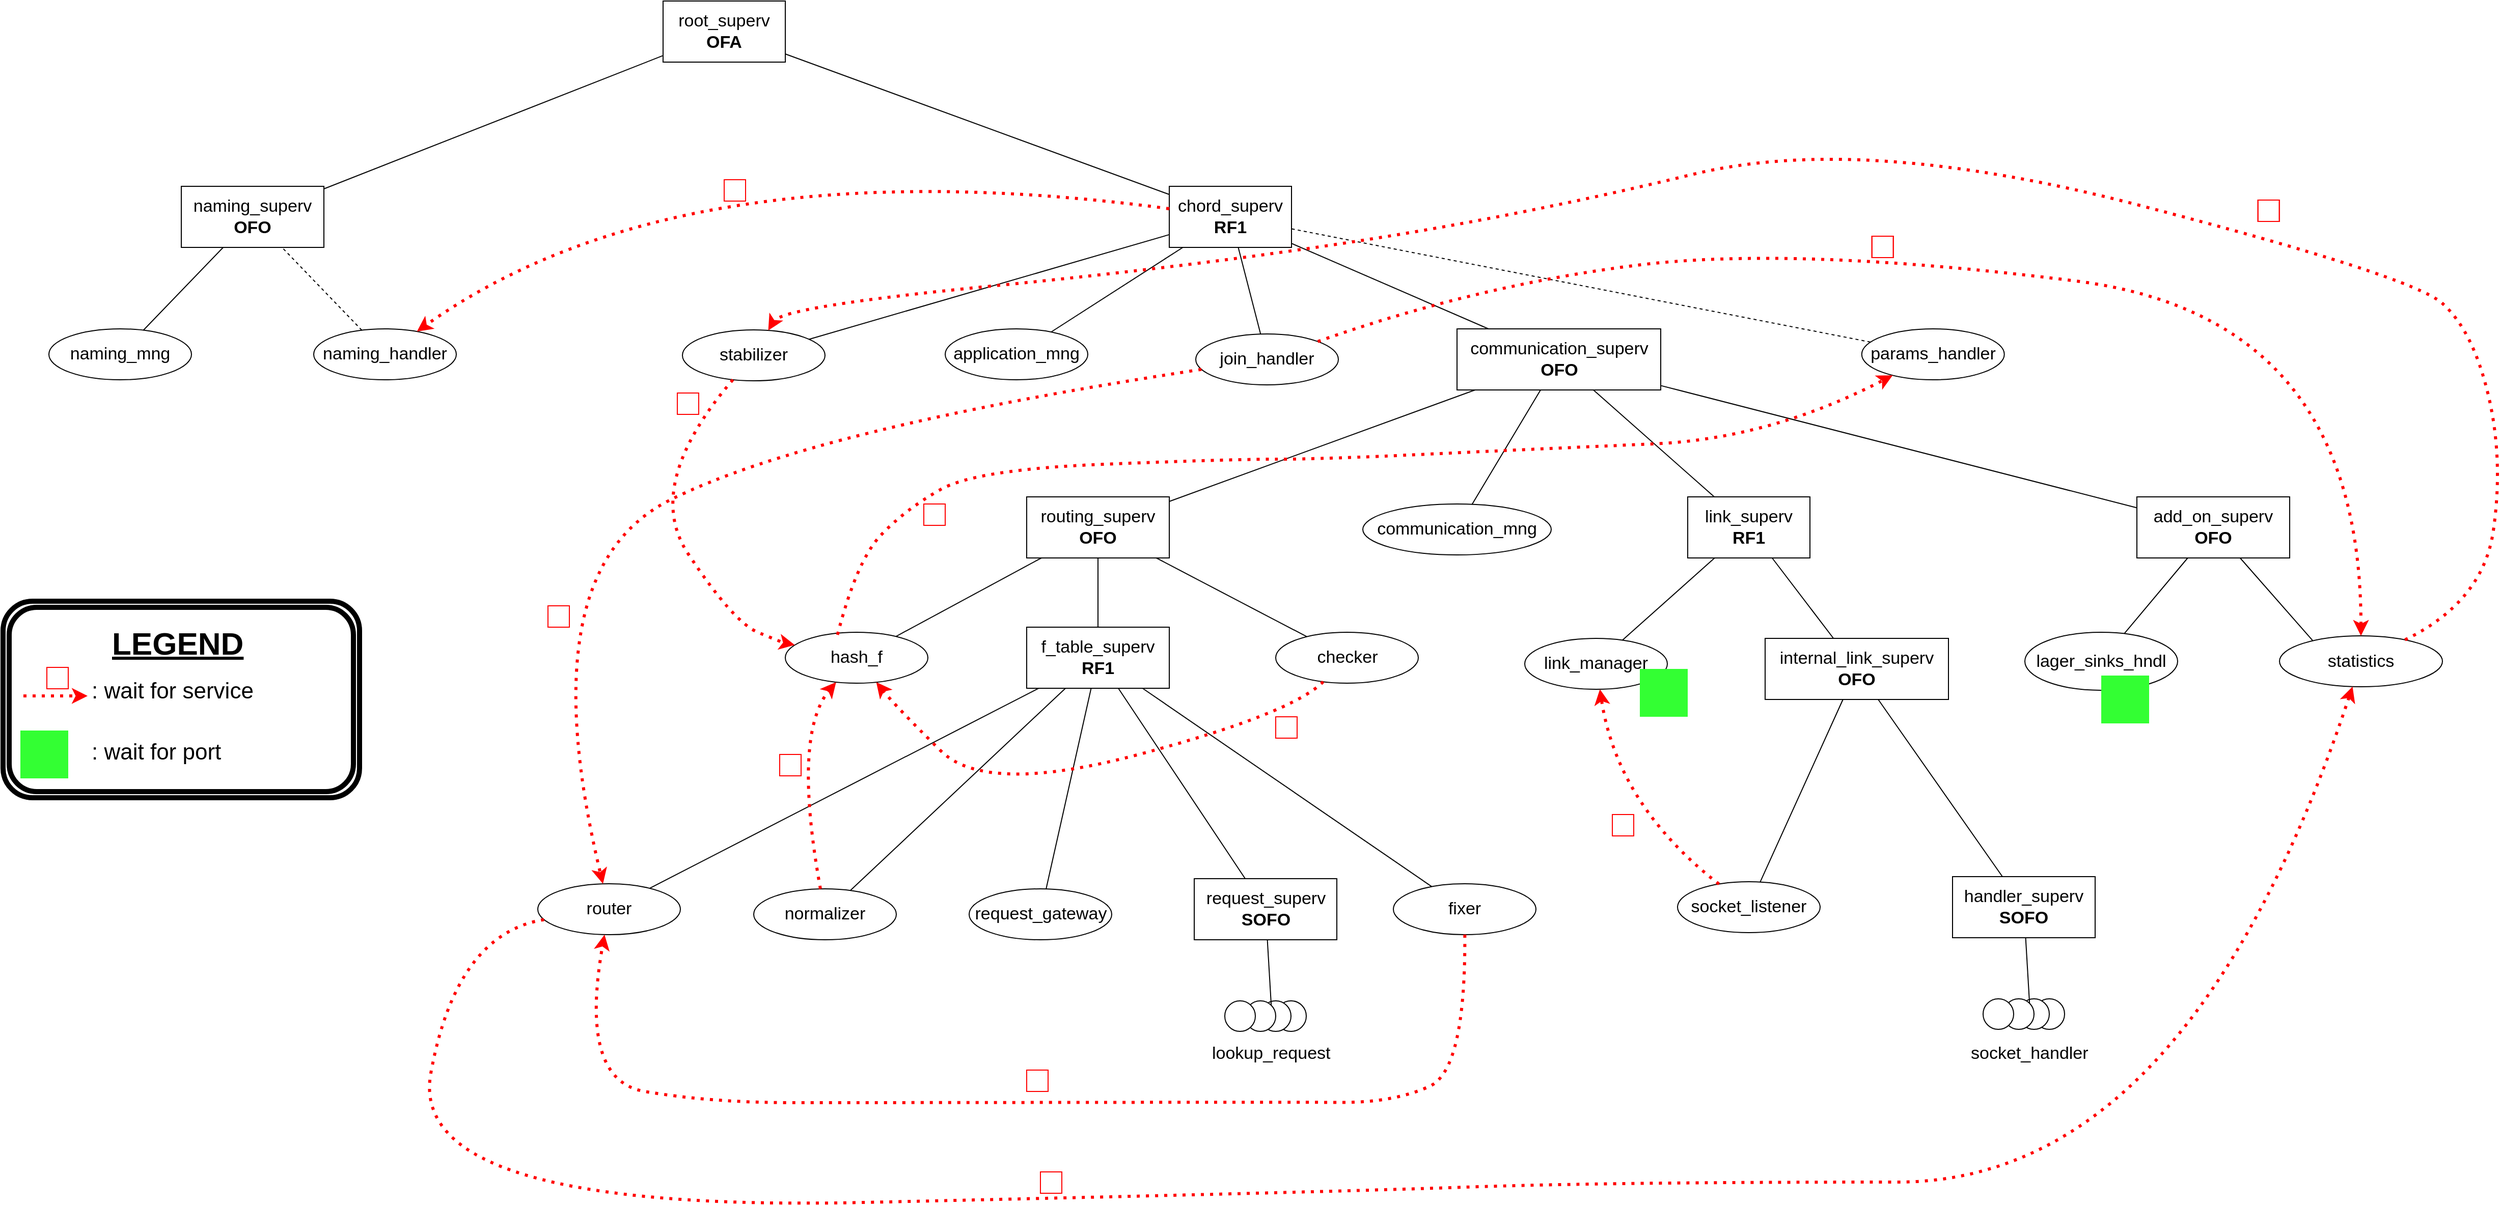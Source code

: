 <mxfile version="10.7.5" type="device"><diagram id="ulch2BXpHVSLUryjpFEZ" name="Page-1"><mxGraphModel dx="3627" dy="1343" grid="1" gridSize="10" guides="1" tooltips="1" connect="1" arrows="1" fold="1" page="1" pageScale="1" pageWidth="827" pageHeight="1169" math="0" shadow="0"><root><mxCell id="0"/><mxCell id="1" parent="0"/><mxCell id="vji254vvrbNpMWSNUum8-1" value="root_superv&lt;br&gt;&lt;b&gt;OFA&lt;/b&gt;" style="rounded=0;whiteSpace=wrap;html=1;fontSize=17;" vertex="1" parent="1"><mxGeometry x="353" y="40" width="120" height="60" as="geometry"/></mxCell><mxCell id="vji254vvrbNpMWSNUum8-2" value="naming_superv&lt;br&gt;&lt;b&gt;OFO&lt;/b&gt;" style="rounded=0;whiteSpace=wrap;html=1;fontSize=17;" vertex="1" parent="1"><mxGeometry x="-120" y="222" width="140" height="60" as="geometry"/></mxCell><mxCell id="vji254vvrbNpMWSNUum8-3" value="chord_superv&lt;br&gt;&lt;b&gt;RF1&lt;/b&gt;" style="rounded=0;whiteSpace=wrap;html=1;fontSize=17;" vertex="1" parent="1"><mxGeometry x="850" y="222" width="120" height="60" as="geometry"/></mxCell><mxCell id="vji254vvrbNpMWSNUum8-4" value="naming_mng" style="ellipse;whiteSpace=wrap;html=1;fontSize=17;" vertex="1" parent="1"><mxGeometry x="-250" y="362" width="140" height="50" as="geometry"/></mxCell><mxCell id="vji254vvrbNpMWSNUum8-5" value="naming_handler" style="ellipse;whiteSpace=wrap;html=1;fontSize=17;" vertex="1" parent="1"><mxGeometry x="10" y="362" width="140" height="50" as="geometry"/></mxCell><mxCell id="vji254vvrbNpMWSNUum8-6" value="" style="endArrow=none;html=1;fontSize=17;" edge="1" parent="1" source="vji254vvrbNpMWSNUum8-4" target="vji254vvrbNpMWSNUum8-2"><mxGeometry width="50" height="50" relative="1" as="geometry"><mxPoint x="-250" y="472" as="sourcePoint"/><mxPoint x="-200" y="422" as="targetPoint"/></mxGeometry></mxCell><mxCell id="vji254vvrbNpMWSNUum8-7" value="" style="endArrow=none;dashed=1;html=1;fontSize=17;" edge="1" parent="1" source="vji254vvrbNpMWSNUum8-5" target="vji254vvrbNpMWSNUum8-2"><mxGeometry width="50" height="50" relative="1" as="geometry"><mxPoint x="-40" y="372" as="sourcePoint"/><mxPoint x="10" y="322" as="targetPoint"/></mxGeometry></mxCell><mxCell id="vji254vvrbNpMWSNUum8-8" value="stabilizer" style="ellipse;whiteSpace=wrap;html=1;fontSize=17;" vertex="1" parent="1"><mxGeometry x="372" y="363" width="140" height="50" as="geometry"/></mxCell><mxCell id="vji254vvrbNpMWSNUum8-9" value="application_mng" style="ellipse;whiteSpace=wrap;html=1;fontSize=17;" vertex="1" parent="1"><mxGeometry x="630" y="362" width="140" height="50" as="geometry"/></mxCell><mxCell id="vji254vvrbNpMWSNUum8-10" value="join_handler" style="ellipse;whiteSpace=wrap;html=1;fontSize=17;" vertex="1" parent="1"><mxGeometry x="876" y="367" width="140" height="50" as="geometry"/></mxCell><mxCell id="vji254vvrbNpMWSNUum8-11" value="params_handler" style="ellipse;whiteSpace=wrap;html=1;fontSize=17;" vertex="1" parent="1"><mxGeometry x="1529.857" y="362" width="140" height="50" as="geometry"/></mxCell><mxCell id="vji254vvrbNpMWSNUum8-12" value="communication_superv&lt;br&gt;&lt;b&gt;OFO&lt;/b&gt;" style="rounded=0;whiteSpace=wrap;html=1;fontSize=17;" vertex="1" parent="1"><mxGeometry x="1132.5" y="362" width="200" height="60" as="geometry"/></mxCell><mxCell id="vji254vvrbNpMWSNUum8-13" value="" style="endArrow=none;html=1;fontSize=17;" edge="1" parent="1" source="vji254vvrbNpMWSNUum8-8" target="vji254vvrbNpMWSNUum8-3"><mxGeometry width="50" height="50" relative="1" as="geometry"><mxPoint x="735" y="342" as="sourcePoint"/><mxPoint x="785" y="292" as="targetPoint"/></mxGeometry></mxCell><mxCell id="vji254vvrbNpMWSNUum8-14" value="" style="endArrow=none;html=1;fontSize=17;" edge="1" parent="1" source="vji254vvrbNpMWSNUum8-9" target="vji254vvrbNpMWSNUum8-3"><mxGeometry width="50" height="50" relative="1" as="geometry"><mxPoint x="734.13" y="380.173" as="sourcePoint"/><mxPoint x="872.857" y="292" as="targetPoint"/></mxGeometry></mxCell><mxCell id="vji254vvrbNpMWSNUum8-15" value="" style="endArrow=none;html=1;fontSize=17;" edge="1" parent="1" source="vji254vvrbNpMWSNUum8-10" target="vji254vvrbNpMWSNUum8-3"><mxGeometry width="50" height="50" relative="1" as="geometry"><mxPoint x="744.13" y="390.173" as="sourcePoint"/><mxPoint x="882.857" y="302" as="targetPoint"/></mxGeometry></mxCell><mxCell id="vji254vvrbNpMWSNUum8-16" value="" style="endArrow=none;html=1;fontSize=17;" edge="1" parent="1" source="vji254vvrbNpMWSNUum8-12" target="vji254vvrbNpMWSNUum8-3"><mxGeometry width="50" height="50" relative="1" as="geometry"><mxPoint x="950.13" y="372.173" as="sourcePoint"/><mxPoint x="1088.857" y="284" as="targetPoint"/></mxGeometry></mxCell><mxCell id="vji254vvrbNpMWSNUum8-17" value="" style="endArrow=none;dashed=1;html=1;fontSize=17;" edge="1" parent="1" source="vji254vvrbNpMWSNUum8-11" target="vji254vvrbNpMWSNUum8-3"><mxGeometry width="50" height="50" relative="1" as="geometry"><mxPoint x="650" y="492" as="sourcePoint"/><mxPoint x="700" y="442" as="targetPoint"/></mxGeometry></mxCell><mxCell id="vji254vvrbNpMWSNUum8-18" value="routing_superv&lt;br&gt;&lt;b&gt;OFO&lt;/b&gt;" style="rounded=0;whiteSpace=wrap;html=1;fontSize=17;" vertex="1" parent="1"><mxGeometry x="710" y="527" width="140" height="60" as="geometry"/></mxCell><mxCell id="vji254vvrbNpMWSNUum8-19" value="communication_mng" style="ellipse;whiteSpace=wrap;html=1;fontSize=17;" vertex="1" parent="1"><mxGeometry x="1040" y="534" width="185" height="50" as="geometry"/></mxCell><mxCell id="vji254vvrbNpMWSNUum8-20" value="link_superv&lt;br&gt;&lt;b&gt;RF1&lt;/b&gt;" style="rounded=0;whiteSpace=wrap;html=1;fontSize=17;" vertex="1" parent="1"><mxGeometry x="1359" y="527" width="120" height="60" as="geometry"/></mxCell><mxCell id="vji254vvrbNpMWSNUum8-21" value="" style="endArrow=none;html=1;fontSize=17;" edge="1" parent="1" source="vji254vvrbNpMWSNUum8-18" target="vji254vvrbNpMWSNUum8-12"><mxGeometry width="50" height="50" relative="1" as="geometry"><mxPoint x="760.13" y="540.173" as="sourcePoint"/><mxPoint x="898.857" y="452" as="targetPoint"/></mxGeometry></mxCell><mxCell id="vji254vvrbNpMWSNUum8-22" value="" style="endArrow=none;html=1;fontSize=17;" edge="1" parent="1" source="vji254vvrbNpMWSNUum8-19" target="vji254vvrbNpMWSNUum8-12"><mxGeometry width="50" height="50" relative="1" as="geometry"><mxPoint x="959.474" y="562" as="sourcePoint"/><mxPoint x="1130.526" y="432" as="targetPoint"/></mxGeometry></mxCell><mxCell id="vji254vvrbNpMWSNUum8-23" value="" style="endArrow=none;html=1;fontSize=17;" edge="1" parent="1" source="vji254vvrbNpMWSNUum8-20" target="vji254vvrbNpMWSNUum8-12"><mxGeometry width="50" height="50" relative="1" as="geometry"><mxPoint x="969.474" y="572" as="sourcePoint"/><mxPoint x="1140.526" y="442" as="targetPoint"/></mxGeometry></mxCell><mxCell id="vji254vvrbNpMWSNUum8-24" value="hash_f" style="ellipse;whiteSpace=wrap;html=1;fontSize=17;" vertex="1" parent="1"><mxGeometry x="473" y="660" width="140" height="50" as="geometry"/></mxCell><mxCell id="vji254vvrbNpMWSNUum8-25" value="f_table_superv&lt;br&gt;&lt;b&gt;RF1&lt;/b&gt;" style="rounded=0;whiteSpace=wrap;html=1;fontSize=17;" vertex="1" parent="1"><mxGeometry x="710" y="655" width="140" height="60" as="geometry"/></mxCell><mxCell id="vji254vvrbNpMWSNUum8-26" value="checker" style="ellipse;whiteSpace=wrap;html=1;fontSize=17;" vertex="1" parent="1"><mxGeometry x="954.5" y="660" width="140" height="50" as="geometry"/></mxCell><mxCell id="vji254vvrbNpMWSNUum8-27" value="" style="endArrow=none;html=1;fontSize=17;" edge="1" parent="1" source="vji254vvrbNpMWSNUum8-24" target="vji254vvrbNpMWSNUum8-18"><mxGeometry width="50" height="50" relative="1" as="geometry"><mxPoint x="478.974" y="722" as="sourcePoint"/><mxPoint x="650.026" y="592" as="targetPoint"/></mxGeometry></mxCell><mxCell id="vji254vvrbNpMWSNUum8-28" value="" style="endArrow=none;html=1;fontSize=17;" edge="1" parent="1" source="vji254vvrbNpMWSNUum8-25" target="vji254vvrbNpMWSNUum8-18"><mxGeometry width="50" height="50" relative="1" as="geometry"><mxPoint x="839.474" y="572" as="sourcePoint"/><mxPoint x="1011" y="442" as="targetPoint"/></mxGeometry></mxCell><mxCell id="vji254vvrbNpMWSNUum8-29" value="" style="endArrow=none;html=1;fontSize=17;" edge="1" parent="1" source="vji254vvrbNpMWSNUum8-26" target="vji254vvrbNpMWSNUum8-18"><mxGeometry width="50" height="50" relative="1" as="geometry"><mxPoint x="849.474" y="582" as="sourcePoint"/><mxPoint x="1020.526" y="452" as="targetPoint"/></mxGeometry></mxCell><mxCell id="vji254vvrbNpMWSNUum8-30" value="router" style="ellipse;whiteSpace=wrap;html=1;fontSize=17;" vertex="1" parent="1"><mxGeometry x="230" y="907" width="140" height="50" as="geometry"/></mxCell><mxCell id="vji254vvrbNpMWSNUum8-31" value="request_gateway" style="ellipse;whiteSpace=wrap;html=1;fontSize=17;" vertex="1" parent="1"><mxGeometry x="653.5" y="912" width="140" height="50" as="geometry"/></mxCell><mxCell id="vji254vvrbNpMWSNUum8-32" value="request_superv&lt;br&gt;&lt;b&gt;SOFO&lt;/b&gt;" style="rounded=0;whiteSpace=wrap;html=1;fontSize=17;" vertex="1" parent="1"><mxGeometry x="874.5" y="902" width="140" height="60" as="geometry"/></mxCell><mxCell id="vji254vvrbNpMWSNUum8-33" value="fixer" style="ellipse;whiteSpace=wrap;html=1;fontSize=17;" vertex="1" parent="1"><mxGeometry x="1070" y="907" width="140" height="50" as="geometry"/></mxCell><mxCell id="vji254vvrbNpMWSNUum8-34" value="" style="endArrow=none;html=1;fontSize=17;" edge="1" parent="1" source="vji254vvrbNpMWSNUum8-30" target="vji254vvrbNpMWSNUum8-25"><mxGeometry width="50" height="50" relative="1" as="geometry"><mxPoint x="400" y="1032" as="sourcePoint"/><mxPoint x="450" y="982" as="targetPoint"/></mxGeometry></mxCell><mxCell id="vji254vvrbNpMWSNUum8-35" value="" style="endArrow=none;html=1;fontSize=17;" edge="1" parent="1" source="vji254vvrbNpMWSNUum8-31" target="vji254vvrbNpMWSNUum8-25"><mxGeometry width="50" height="50" relative="1" as="geometry"><mxPoint x="587.696" y="919.04" as="sourcePoint"/><mxPoint x="753.684" y="782" as="targetPoint"/></mxGeometry></mxCell><mxCell id="vji254vvrbNpMWSNUum8-36" value="" style="endArrow=none;html=1;fontSize=17;" edge="1" parent="1" source="vji254vvrbNpMWSNUum8-32" target="vji254vvrbNpMWSNUum8-25"><mxGeometry width="50" height="50" relative="1" as="geometry"><mxPoint x="597.696" y="929.04" as="sourcePoint"/><mxPoint x="763.684" y="792" as="targetPoint"/></mxGeometry></mxCell><mxCell id="vji254vvrbNpMWSNUum8-37" value="" style="endArrow=none;html=1;fontSize=17;" edge="1" parent="1" source="vji254vvrbNpMWSNUum8-33" target="vji254vvrbNpMWSNUum8-25"><mxGeometry width="50" height="50" relative="1" as="geometry"><mxPoint x="607.696" y="939.04" as="sourcePoint"/><mxPoint x="773.684" y="802" as="targetPoint"/></mxGeometry></mxCell><mxCell id="vji254vvrbNpMWSNUum8-38" value="" style="ellipse;whiteSpace=wrap;html=1;aspect=fixed;fontSize=17;" vertex="1" parent="1"><mxGeometry x="954.5" y="1022" width="30" height="30" as="geometry"/></mxCell><mxCell id="vji254vvrbNpMWSNUum8-39" value="" style="ellipse;whiteSpace=wrap;html=1;aspect=fixed;fontSize=17;" vertex="1" parent="1"><mxGeometry x="939.5" y="1022" width="30" height="30" as="geometry"/></mxCell><mxCell id="vji254vvrbNpMWSNUum8-40" value="" style="ellipse;whiteSpace=wrap;html=1;aspect=fixed;fontSize=17;" vertex="1" parent="1"><mxGeometry x="924.5" y="1022" width="30" height="30" as="geometry"/></mxCell><mxCell id="vji254vvrbNpMWSNUum8-41" value="" style="ellipse;whiteSpace=wrap;html=1;aspect=fixed;fontSize=17;" vertex="1" parent="1"><mxGeometry x="904.5" y="1022" width="30" height="30" as="geometry"/></mxCell><mxCell id="vji254vvrbNpMWSNUum8-42" value="" style="endArrow=none;html=1;fontSize=17;exitX=1;exitY=0;exitDx=0;exitDy=0;" edge="1" parent="1" source="vji254vvrbNpMWSNUum8-40" target="vji254vvrbNpMWSNUum8-32"><mxGeometry width="50" height="50" relative="1" as="geometry"><mxPoint x="813.487" y="917.207" as="sourcePoint"/><mxPoint x="863.447" y="782" as="targetPoint"/></mxGeometry></mxCell><mxCell id="vji254vvrbNpMWSNUum8-43" value="link_manager" style="ellipse;whiteSpace=wrap;html=1;fontSize=17;" vertex="1" parent="1"><mxGeometry x="1199" y="666" width="140" height="50" as="geometry"/></mxCell><mxCell id="vji254vvrbNpMWSNUum8-44" value="" style="endArrow=none;html=1;fontSize=17;" edge="1" parent="1" source="vji254vvrbNpMWSNUum8-43" target="vji254vvrbNpMWSNUum8-20"><mxGeometry width="50" height="50" relative="1" as="geometry"><mxPoint x="1070.478" y="565.052" as="sourcePoint"/><mxPoint x="1045.526" y="430" as="targetPoint"/></mxGeometry></mxCell><mxCell id="vji254vvrbNpMWSNUum8-45" value="internal_link_superv&lt;br&gt;&lt;b&gt;OFO&lt;/b&gt;" style="rounded=0;whiteSpace=wrap;html=1;fontSize=17;" vertex="1" parent="1"><mxGeometry x="1435" y="666" width="180" height="60" as="geometry"/></mxCell><mxCell id="vji254vvrbNpMWSNUum8-46" value="" style="endArrow=none;html=1;fontSize=17;" edge="1" parent="1" source="vji254vvrbNpMWSNUum8-45" target="vji254vvrbNpMWSNUum8-20"><mxGeometry width="50" height="50" relative="1" as="geometry"><mxPoint x="1235.859" y="726.136" as="sourcePoint"/><mxPoint x="1333.636" y="615" as="targetPoint"/></mxGeometry></mxCell><mxCell id="vji254vvrbNpMWSNUum8-47" value="socket_listener" style="ellipse;whiteSpace=wrap;html=1;fontSize=17;" vertex="1" parent="1"><mxGeometry x="1349" y="905" width="140" height="50" as="geometry"/></mxCell><mxCell id="vji254vvrbNpMWSNUum8-48" value="handler_superv&lt;br&gt;&lt;b&gt;SOFO&lt;/b&gt;" style="rounded=0;whiteSpace=wrap;html=1;fontSize=17;" vertex="1" parent="1"><mxGeometry x="1619" y="900" width="140" height="60" as="geometry"/></mxCell><mxCell id="vji254vvrbNpMWSNUum8-49" value="" style="ellipse;whiteSpace=wrap;html=1;aspect=fixed;fontSize=17;" vertex="1" parent="1"><mxGeometry x="1699" y="1020" width="30" height="30" as="geometry"/></mxCell><mxCell id="vji254vvrbNpMWSNUum8-50" value="" style="ellipse;whiteSpace=wrap;html=1;aspect=fixed;fontSize=17;" vertex="1" parent="1"><mxGeometry x="1684" y="1020" width="30" height="30" as="geometry"/></mxCell><mxCell id="vji254vvrbNpMWSNUum8-51" value="" style="ellipse;whiteSpace=wrap;html=1;aspect=fixed;fontSize=17;" vertex="1" parent="1"><mxGeometry x="1669" y="1020" width="30" height="30" as="geometry"/></mxCell><mxCell id="vji254vvrbNpMWSNUum8-52" value="" style="ellipse;whiteSpace=wrap;html=1;aspect=fixed;fontSize=17;" vertex="1" parent="1"><mxGeometry x="1649" y="1020" width="30" height="30" as="geometry"/></mxCell><mxCell id="vji254vvrbNpMWSNUum8-53" value="" style="endArrow=none;html=1;fontSize=17;exitX=1;exitY=0;exitDx=0;exitDy=0;" edge="1" parent="1" source="vji254vvrbNpMWSNUum8-51" target="vji254vvrbNpMWSNUum8-48"><mxGeometry width="50" height="50" relative="1" as="geometry"><mxPoint x="1507.987" y="915.207" as="sourcePoint"/><mxPoint x="1557.947" y="780" as="targetPoint"/></mxGeometry></mxCell><mxCell id="vji254vvrbNpMWSNUum8-54" value="" style="endArrow=none;html=1;fontSize=17;" edge="1" parent="1" source="vji254vvrbNpMWSNUum8-47" target="vji254vvrbNpMWSNUum8-45"><mxGeometry width="50" height="50" relative="1" as="geometry"><mxPoint x="1209" y="1120" as="sourcePoint"/><mxPoint x="1469" y="810" as="targetPoint"/></mxGeometry></mxCell><mxCell id="vji254vvrbNpMWSNUum8-55" value="" style="endArrow=none;html=1;fontSize=17;" edge="1" parent="1" source="vji254vvrbNpMWSNUum8-48" target="vji254vvrbNpMWSNUum8-45"><mxGeometry width="50" height="50" relative="1" as="geometry"><mxPoint x="1219" y="1130" as="sourcePoint"/><mxPoint x="1269" y="1080" as="targetPoint"/></mxGeometry></mxCell><mxCell id="vji254vvrbNpMWSNUum8-56" value="" style="endArrow=none;html=1;fontSize=17;" edge="1" parent="1" source="vji254vvrbNpMWSNUum8-2" target="vji254vvrbNpMWSNUum8-1"><mxGeometry width="50" height="50" relative="1" as="geometry"><mxPoint x="220" y="259.786" as="sourcePoint"/><mxPoint x="420" y="59.786" as="targetPoint"/></mxGeometry></mxCell><mxCell id="vji254vvrbNpMWSNUum8-57" value="" style="endArrow=none;html=1;fontSize=17;" edge="1" parent="1" source="vji254vvrbNpMWSNUum8-3" target="vji254vvrbNpMWSNUum8-1"><mxGeometry width="50" height="50" relative="1" as="geometry"><mxPoint x="230" y="269.786" as="sourcePoint"/><mxPoint x="430" y="69.786" as="targetPoint"/></mxGeometry></mxCell><mxCell id="vji254vvrbNpMWSNUum8-58" value="socket_handler" style="text;html=1;resizable=0;points=[];autosize=1;align=left;verticalAlign=top;spacingTop=-4;fontSize=17;" vertex="1" parent="1"><mxGeometry x="1635" y="1061" width="130" height="20" as="geometry"/></mxCell><mxCell id="vji254vvrbNpMWSNUum8-59" value="lookup_request" style="text;html=1;resizable=0;points=[];autosize=1;align=left;verticalAlign=top;spacingTop=-4;fontSize=17;" vertex="1" parent="1"><mxGeometry x="889.5" y="1061" width="130" height="20" as="geometry"/></mxCell><mxCell id="vji254vvrbNpMWSNUum8-60" value="add_on_superv&lt;br&gt;&lt;b&gt;OFO&lt;/b&gt;" style="rounded=0;whiteSpace=wrap;html=1;fontSize=17;" vertex="1" parent="1"><mxGeometry x="1800" y="527" width="150" height="60" as="geometry"/></mxCell><mxCell id="vji254vvrbNpMWSNUum8-61" value="" style="endArrow=none;html=1;fontSize=17;" edge="1" parent="1" source="vji254vvrbNpMWSNUum8-60" target="vji254vvrbNpMWSNUum8-12"><mxGeometry width="50" height="50" relative="1" as="geometry"><mxPoint x="1552.216" y="542" as="sourcePoint"/><mxPoint x="1369.784" y="417" as="targetPoint"/></mxGeometry></mxCell><mxCell id="vji254vvrbNpMWSNUum8-62" value="lager_sinks_hndl" style="ellipse;whiteSpace=wrap;html=1;fontSize=17;" vertex="1" parent="1"><mxGeometry x="1690" y="660" width="150" height="57" as="geometry"/></mxCell><mxCell id="vji254vvrbNpMWSNUum8-63" value="statistics" style="ellipse;whiteSpace=wrap;html=1;fontSize=17;" vertex="1" parent="1"><mxGeometry x="1940" y="663.5" width="160" height="50" as="geometry"/></mxCell><mxCell id="vji254vvrbNpMWSNUum8-64" value="" style="endArrow=none;html=1;fontSize=17;" edge="1" parent="1" source="vji254vvrbNpMWSNUum8-62" target="vji254vvrbNpMWSNUum8-60"><mxGeometry width="50" height="50" relative="1" as="geometry"><mxPoint x="1680" y="690" as="sourcePoint"/><mxPoint x="1686.923" y="607" as="targetPoint"/></mxGeometry></mxCell><mxCell id="vji254vvrbNpMWSNUum8-65" value="" style="endArrow=none;html=1;fontSize=17;" edge="1" parent="1" target="vji254vvrbNpMWSNUum8-60"><mxGeometry width="50" height="50" relative="1" as="geometry"><mxPoint x="1972.527" y="668.093" as="sourcePoint"/><mxPoint x="1909.923" y="612" as="targetPoint"/></mxGeometry></mxCell><mxCell id="vji254vvrbNpMWSNUum8-66" value="normalizer" style="ellipse;whiteSpace=wrap;html=1;fontSize=17;" vertex="1" parent="1"><mxGeometry x="442" y="912" width="140" height="50" as="geometry"/></mxCell><mxCell id="vji254vvrbNpMWSNUum8-67" value="" style="endArrow=none;html=1;fontSize=17;" edge="1" parent="1" source="vji254vvrbNpMWSNUum8-66" target="vji254vvrbNpMWSNUum8-25"><mxGeometry width="50" height="50" relative="1" as="geometry"><mxPoint x="356.939" y="923.453" as="sourcePoint"/><mxPoint x="720" y="779.708" as="targetPoint"/></mxGeometry></mxCell><mxCell id="vji254vvrbNpMWSNUum8-68" value="" style="curved=1;endArrow=classic;html=1;fontSize=17;strokeColor=#FF0000;dashed=1;dashPattern=1 2;strokeWidth=3;" edge="1" parent="1" source="vji254vvrbNpMWSNUum8-3" target="vji254vvrbNpMWSNUum8-5"><mxGeometry width="50" height="50" relative="1" as="geometry"><mxPoint x="680" y="262.046" as="sourcePoint"/><mxPoint x="297.167" y="385.815" as="targetPoint"/><Array as="points"><mxPoint x="370" y="180"/></Array></mxGeometry></mxCell><mxCell id="vji254vvrbNpMWSNUum8-69" value="" style="shape=image;html=1;verticalAlign=top;verticalLabelPosition=bottom;labelBackgroundColor=#ffffff;imageAspect=0;aspect=fixed;image=https://cdn2.iconfinder.com/data/icons/font-awesome/1792/hourglass-half-128.png;fontSize=17;fontColor=#33FF33;strokeWidth=1;imageBackground=#ffffff;imageBorder=#FF0000;" vertex="1" parent="1"><mxGeometry x="413" y="215.5" width="21" height="21" as="geometry"/></mxCell><mxCell id="vji254vvrbNpMWSNUum8-73" value="" style="curved=1;endArrow=classic;html=1;fontSize=17;strokeColor=#FF0000;dashed=1;dashPattern=1 2;strokeWidth=3;" edge="1" parent="1" source="vji254vvrbNpMWSNUum8-66" target="vji254vvrbNpMWSNUum8-24"><mxGeometry width="50" height="50" relative="1" as="geometry"><mxPoint x="770" y="605.0" as="sourcePoint"/><mxPoint x="30.177" y="735.442" as="targetPoint"/><Array as="points"><mxPoint x="480" y="760"/></Array></mxGeometry></mxCell><mxCell id="vji254vvrbNpMWSNUum8-74" value="" style="shape=image;html=1;verticalAlign=top;verticalLabelPosition=bottom;labelBackgroundColor=#ffffff;imageAspect=0;aspect=fixed;image=https://cdn2.iconfinder.com/data/icons/font-awesome/1792/hourglass-half-128.png;fontSize=17;fontColor=#33FF33;strokeWidth=1;imageBackground=#ffffff;imageBorder=#FF0000;" vertex="1" parent="1"><mxGeometry x="467.5" y="780" width="21" height="21" as="geometry"/></mxCell><mxCell id="vji254vvrbNpMWSNUum8-76" value="" style="curved=1;endArrow=classic;html=1;fontSize=17;strokeColor=#FF0000;dashed=1;dashPattern=1 2;strokeWidth=3;" edge="1" parent="1" source="vji254vvrbNpMWSNUum8-8" target="vji254vvrbNpMWSNUum8-24"><mxGeometry width="50" height="50" relative="1" as="geometry"><mxPoint x="360.538" y="667.551" as="sourcePoint"/><mxPoint x="375.751" y="464.431" as="targetPoint"/><Array as="points"><mxPoint x="333" y="515.5"/><mxPoint x="422" y="650"/><mxPoint x="470" y="670"/></Array></mxGeometry></mxCell><mxCell id="vji254vvrbNpMWSNUum8-77" value="" style="shape=image;html=1;verticalAlign=top;verticalLabelPosition=bottom;labelBackgroundColor=#ffffff;imageAspect=0;aspect=fixed;image=https://cdn2.iconfinder.com/data/icons/font-awesome/1792/hourglass-half-128.png;fontSize=17;fontColor=#33FF33;strokeWidth=1;imageBackground=#ffffff;imageBorder=#FF0000;" vertex="1" parent="1"><mxGeometry x="367" y="425" width="21" height="21" as="geometry"/></mxCell><mxCell id="vji254vvrbNpMWSNUum8-78" value="" style="curved=1;endArrow=classic;html=1;fontSize=17;strokeColor=#FF0000;dashed=1;dashPattern=1 2;strokeWidth=3;" edge="1" parent="1" source="vji254vvrbNpMWSNUum8-63" target="vji254vvrbNpMWSNUum8-8"><mxGeometry width="50" height="50" relative="1" as="geometry"><mxPoint x="2139.895" y="535.551" as="sourcePoint"/><mxPoint x="2155.108" y="332.431" as="targetPoint"/><Array as="points"><mxPoint x="2140" y="630"/><mxPoint x="2160" y="490"/><mxPoint x="2130" y="364"/><mxPoint x="2070" y="310"/><mxPoint x="1530" y="170"/><mxPoint x="1200" y="250"/><mxPoint x="880" y="300"/><mxPoint x="470" y="340"/></Array></mxGeometry></mxCell><mxCell id="vji254vvrbNpMWSNUum8-79" value="" style="shape=image;html=1;verticalAlign=top;verticalLabelPosition=bottom;labelBackgroundColor=#ffffff;imageAspect=0;aspect=fixed;image=https://cdn2.iconfinder.com/data/icons/font-awesome/1792/hourglass-half-128.png;fontSize=17;fontColor=#33FF33;strokeWidth=1;imageBackground=#ffffff;imageBorder=#FF0000;" vertex="1" parent="1"><mxGeometry x="1918.857" y="235.5" width="21" height="21" as="geometry"/></mxCell><mxCell id="vji254vvrbNpMWSNUum8-82" value="" style="curved=1;endArrow=classic;html=1;fontSize=17;strokeColor=#FF0000;dashed=1;dashPattern=1 2;strokeWidth=3;" edge="1" parent="1" source="vji254vvrbNpMWSNUum8-47" target="vji254vvrbNpMWSNUum8-43"><mxGeometry width="50" height="50" relative="1" as="geometry"><mxPoint x="1345.038" y="973.051" as="sourcePoint"/><mxPoint x="1360.251" y="769.931" as="targetPoint"/><Array as="points"><mxPoint x="1290" y="830"/></Array></mxGeometry></mxCell><mxCell id="vji254vvrbNpMWSNUum8-83" value="" style="shape=image;html=1;verticalAlign=top;verticalLabelPosition=bottom;labelBackgroundColor=#ffffff;imageAspect=0;aspect=fixed;image=https://cdn2.iconfinder.com/data/icons/font-awesome/1792/hourglass-half-128.png;fontSize=17;fontColor=#33FF33;strokeWidth=1;imageBackground=#ffffff;imageBorder=#FF0000;" vertex="1" parent="1"><mxGeometry x="1285" y="839" width="21" height="21" as="geometry"/></mxCell><mxCell id="vji254vvrbNpMWSNUum8-85" value="" style="curved=1;endArrow=classic;html=1;fontSize=17;strokeColor=#FF0000;dashed=1;dashPattern=1 2;strokeWidth=3;exitX=0.366;exitY=0.051;exitDx=0;exitDy=0;exitPerimeter=0;" edge="1" parent="1" source="vji254vvrbNpMWSNUum8-24" target="vji254vvrbNpMWSNUum8-11"><mxGeometry width="50" height="50" relative="1" as="geometry"><mxPoint x="627.58" y="430.913" as="sourcePoint"/><mxPoint x="720.545" y="681.159" as="targetPoint"/><Array as="points"><mxPoint x="543" y="590"/><mxPoint x="590" y="540"/><mxPoint x="660" y="500"/><mxPoint x="910" y="490"/><mxPoint x="1000" y="490"/><mxPoint x="1210" y="480"/><mxPoint x="1440" y="470"/></Array></mxGeometry></mxCell><mxCell id="vji254vvrbNpMWSNUum8-86" value="" style="shape=image;html=1;verticalAlign=top;verticalLabelPosition=bottom;labelBackgroundColor=#ffffff;imageAspect=0;aspect=fixed;image=https://cdn2.iconfinder.com/data/icons/font-awesome/1792/hourglass-half-128.png;fontSize=17;fontColor=#33FF33;strokeWidth=1;imageBackground=#ffffff;imageBorder=#FF0000;" vertex="1" parent="1"><mxGeometry x="609" y="534" width="21" height="21" as="geometry"/></mxCell><mxCell id="vji254vvrbNpMWSNUum8-89" value="" style="curved=1;endArrow=classic;html=1;fontSize=17;strokeColor=#FF0000;dashed=1;dashPattern=1 2;strokeWidth=3;" edge="1" parent="1" source="vji254vvrbNpMWSNUum8-26" target="vji254vvrbNpMWSNUum8-24"><mxGeometry width="50" height="50" relative="1" as="geometry"><mxPoint x="670.58" y="629.913" as="sourcePoint"/><mxPoint x="763.545" y="880.159" as="targetPoint"/><Array as="points"><mxPoint x="970" y="740"/><mxPoint x="670" y="820"/><mxPoint x="582" y="733.5"/></Array></mxGeometry></mxCell><mxCell id="vji254vvrbNpMWSNUum8-90" value="" style="shape=image;html=1;verticalAlign=top;verticalLabelPosition=bottom;labelBackgroundColor=#ffffff;imageAspect=0;aspect=fixed;image=https://cdn2.iconfinder.com/data/icons/font-awesome/1792/hourglass-half-128.png;fontSize=17;fontColor=#33FF33;strokeWidth=1;imageBackground=#ffffff;imageBorder=#FF0000;" vertex="1" parent="1"><mxGeometry x="954.5" y="743" width="21" height="21" as="geometry"/></mxCell><mxCell id="vji254vvrbNpMWSNUum8-91" value="" style="curved=1;endArrow=classic;html=1;fontSize=17;strokeColor=#FF0000;dashed=1;dashPattern=1 2;strokeWidth=3;" edge="1" parent="1" source="vji254vvrbNpMWSNUum8-33" target="vji254vvrbNpMWSNUum8-30"><mxGeometry width="50" height="50" relative="1" as="geometry"><mxPoint x="998.956" y="1090.044" as="sourcePoint"/><mxPoint x="560.634" y="1090.497" as="targetPoint"/><Array as="points"><mxPoint x="1141" y="1090"/><mxPoint x="1070" y="1122"/><mxPoint x="968" y="1121.5"/><mxPoint x="560" y="1122"/><mxPoint x="400" y="1122"/><mxPoint x="270" y="1100"/></Array></mxGeometry></mxCell><mxCell id="vji254vvrbNpMWSNUum8-92" value="" style="shape=image;html=1;verticalAlign=top;verticalLabelPosition=bottom;labelBackgroundColor=#ffffff;imageAspect=0;aspect=fixed;image=https://cdn2.iconfinder.com/data/icons/font-awesome/1792/hourglass-half-128.png;fontSize=17;fontColor=#33FF33;strokeWidth=1;imageBackground=#ffffff;imageBorder=#FF0000;" vertex="1" parent="1"><mxGeometry x="710" y="1090" width="21" height="21" as="geometry"/></mxCell><mxCell id="vji254vvrbNpMWSNUum8-94" value="" style="curved=1;endArrow=classic;html=1;fontSize=17;strokeColor=#FF0000;dashed=1;dashPattern=1 2;strokeWidth=3;" edge="1" parent="1" source="vji254vvrbNpMWSNUum8-30" target="vji254vvrbNpMWSNUum8-63"><mxGeometry width="50" height="50" relative="1" as="geometry"><mxPoint x="1150" y="967" as="sourcePoint"/><mxPoint x="305.522" y="966.949" as="targetPoint"/><Array as="points"><mxPoint x="150" y="956"/><mxPoint x="100" y="1230"/><mxPoint x="1000" y="1210"/><mxPoint x="1280" y="1200"/><mxPoint x="1850" y="1200"/></Array></mxGeometry></mxCell><mxCell id="vji254vvrbNpMWSNUum8-95" value="" style="shape=image;html=1;verticalAlign=top;verticalLabelPosition=bottom;labelBackgroundColor=#ffffff;imageAspect=0;aspect=fixed;image=https://cdn2.iconfinder.com/data/icons/font-awesome/1792/hourglass-half-128.png;fontSize=17;fontColor=#33FF33;strokeWidth=1;imageBackground=#ffffff;imageBorder=#FF0000;" vertex="1" parent="1"><mxGeometry x="723.5" y="1190" width="21" height="21" as="geometry"/></mxCell><mxCell id="vji254vvrbNpMWSNUum8-96" value="" style="curved=1;endArrow=classic;html=1;fontSize=17;strokeColor=#FF0000;dashed=1;dashPattern=1 2;strokeWidth=3;" edge="1" parent="1" source="vji254vvrbNpMWSNUum8-10" target="vji254vvrbNpMWSNUum8-30"><mxGeometry width="50" height="50" relative="1" as="geometry"><mxPoint x="964.5" y="431.0" as="sourcePoint"/><mxPoint x="226" y="700" as="targetPoint"/><Array as="points"><mxPoint x="500" y="460"/><mxPoint x="220" y="600"/></Array></mxGeometry></mxCell><mxCell id="vji254vvrbNpMWSNUum8-105" value="" style="shape=image;html=1;verticalAlign=top;verticalLabelPosition=bottom;labelBackgroundColor=#ffffff;imageAspect=0;aspect=fixed;image=https://cdn2.iconfinder.com/data/icons/font-awesome/1792/hourglass-half-128.png;fontSize=17;fontColor=#33FF33;strokeWidth=1;imageBackground=#ffffff;imageBorder=#FF0000;" vertex="1" parent="1"><mxGeometry x="240" y="634" width="21" height="21" as="geometry"/></mxCell><mxCell id="vji254vvrbNpMWSNUum8-106" value="" style="curved=1;endArrow=classic;html=1;fontSize=17;strokeColor=#FF0000;dashed=1;dashPattern=1 2;strokeWidth=3;" edge="1" parent="1" source="vji254vvrbNpMWSNUum8-10" target="vji254vvrbNpMWSNUum8-63"><mxGeometry width="50" height="50" relative="1" as="geometry"><mxPoint x="1456.397" y="413.263" as="sourcePoint"/><mxPoint x="1339.118" y="221.967" as="targetPoint"/><Array as="points"><mxPoint x="1150" y="320"/><mxPoint x="1460" y="280"/><mxPoint x="2020" y="350"/></Array></mxGeometry></mxCell><mxCell id="vji254vvrbNpMWSNUum8-107" value="" style="shape=image;html=1;verticalAlign=top;verticalLabelPosition=bottom;labelBackgroundColor=#ffffff;imageAspect=0;aspect=fixed;image=https://cdn2.iconfinder.com/data/icons/font-awesome/1792/hourglass-half-128.png;fontSize=17;fontColor=#33FF33;strokeWidth=1;imageBackground=#ffffff;imageBorder=#FF0000;" vertex="1" parent="1"><mxGeometry x="1539.857" y="271" width="21" height="21" as="geometry"/></mxCell><mxCell id="vji254vvrbNpMWSNUum8-109" value="" style="shape=image;html=1;verticalAlign=top;verticalLabelPosition=bottom;labelBackgroundColor=#ffffff;imageAspect=0;aspect=fixed;image=https://cdn2.iconfinder.com/data/icons/essential-web-5/50/pending-wait-time-revise-unfinish-128.png;imageBackground=#33FF33;" vertex="1" parent="1"><mxGeometry x="1765" y="702.5" width="47" height="47" as="geometry"/></mxCell><mxCell id="vji254vvrbNpMWSNUum8-111" value="" style="shape=image;html=1;verticalAlign=top;verticalLabelPosition=bottom;labelBackgroundColor=#ffffff;imageAspect=0;aspect=fixed;image=https://cdn2.iconfinder.com/data/icons/essential-web-5/50/pending-wait-time-revise-unfinish-128.png;imageBackground=#33FF33;" vertex="1" parent="1"><mxGeometry x="1312" y="696" width="47" height="47" as="geometry"/></mxCell><mxCell id="vji254vvrbNpMWSNUum8-112" value="" style="shape=ext;double=1;rounded=1;whiteSpace=wrap;html=1;strokeWidth=5;" vertex="1" parent="1"><mxGeometry x="-295" y="629.5" width="350" height="193" as="geometry"/></mxCell><mxCell id="vji254vvrbNpMWSNUum8-113" value="&lt;span style=&quot;font-size: 31px;&quot;&gt;&lt;font style=&quot;font-size: 31px;&quot;&gt;&lt;span style=&quot;font-size: 31px;&quot;&gt;LEGEND&lt;/span&gt;&lt;/font&gt;&lt;/span&gt;" style="text;html=1;resizable=0;points=[];autosize=1;align=left;verticalAlign=top;spacingTop=-4;fontSize=31;fontStyle=5" vertex="1" parent="1"><mxGeometry x="-190" y="649.5" width="110" height="20" as="geometry"/></mxCell><mxCell id="vji254vvrbNpMWSNUum8-114" value="" style="endArrow=classic;html=1;shadow=0;strokeColor=#FF0000;fontSize=31;fontColor=#FF0000;dashed=1;dashPattern=1 2;strokeWidth=3;" edge="1" parent="1"><mxGeometry width="50" height="50" relative="1" as="geometry"><mxPoint x="-275" y="722.5" as="sourcePoint"/><mxPoint x="-212" y="722.5" as="targetPoint"/></mxGeometry></mxCell><mxCell id="vji254vvrbNpMWSNUum8-115" value="" style="shape=image;html=1;verticalAlign=top;verticalLabelPosition=bottom;labelBackgroundColor=#ffffff;imageAspect=0;aspect=fixed;image=https://cdn2.iconfinder.com/data/icons/font-awesome/1792/hourglass-half-128.png;fontSize=17;fontColor=#33FF33;strokeWidth=1;imageBackground=#ffffff;imageBorder=#FF0000;" vertex="1" parent="1"><mxGeometry x="-252" y="694.5" width="21" height="21" as="geometry"/></mxCell><mxCell id="vji254vvrbNpMWSNUum8-116" value="" style="shape=image;html=1;verticalAlign=top;verticalLabelPosition=bottom;labelBackgroundColor=#ffffff;imageAspect=0;aspect=fixed;image=https://cdn2.iconfinder.com/data/icons/essential-web-5/50/pending-wait-time-revise-unfinish-128.png;imageBackground=#33FF33;" vertex="1" parent="1"><mxGeometry x="-278" y="756.5" width="47" height="47" as="geometry"/></mxCell><mxCell id="vji254vvrbNpMWSNUum8-118" value="&lt;font color=&quot;#000000&quot; style=&quot;font-size: 22px&quot;&gt;: wait for service&lt;/font&gt;" style="text;html=1;resizable=0;points=[];autosize=1;align=left;verticalAlign=top;spacingTop=-4;fontSize=31;fontColor=#FF0000;" vertex="1" parent="1"><mxGeometry x="-210" y="692.5" width="170" height="40" as="geometry"/></mxCell><mxCell id="vji254vvrbNpMWSNUum8-119" value="&lt;font color=&quot;#000000&quot; style=&quot;font-size: 22px&quot;&gt;: wait for port&lt;/font&gt;" style="text;html=1;resizable=0;points=[];autosize=1;align=left;verticalAlign=top;spacingTop=-4;fontSize=31;fontColor=#FF0000;" vertex="1" parent="1"><mxGeometry x="-210" y="752.5" width="140" height="40" as="geometry"/></mxCell></root></mxGraphModel></diagram></mxfile>
